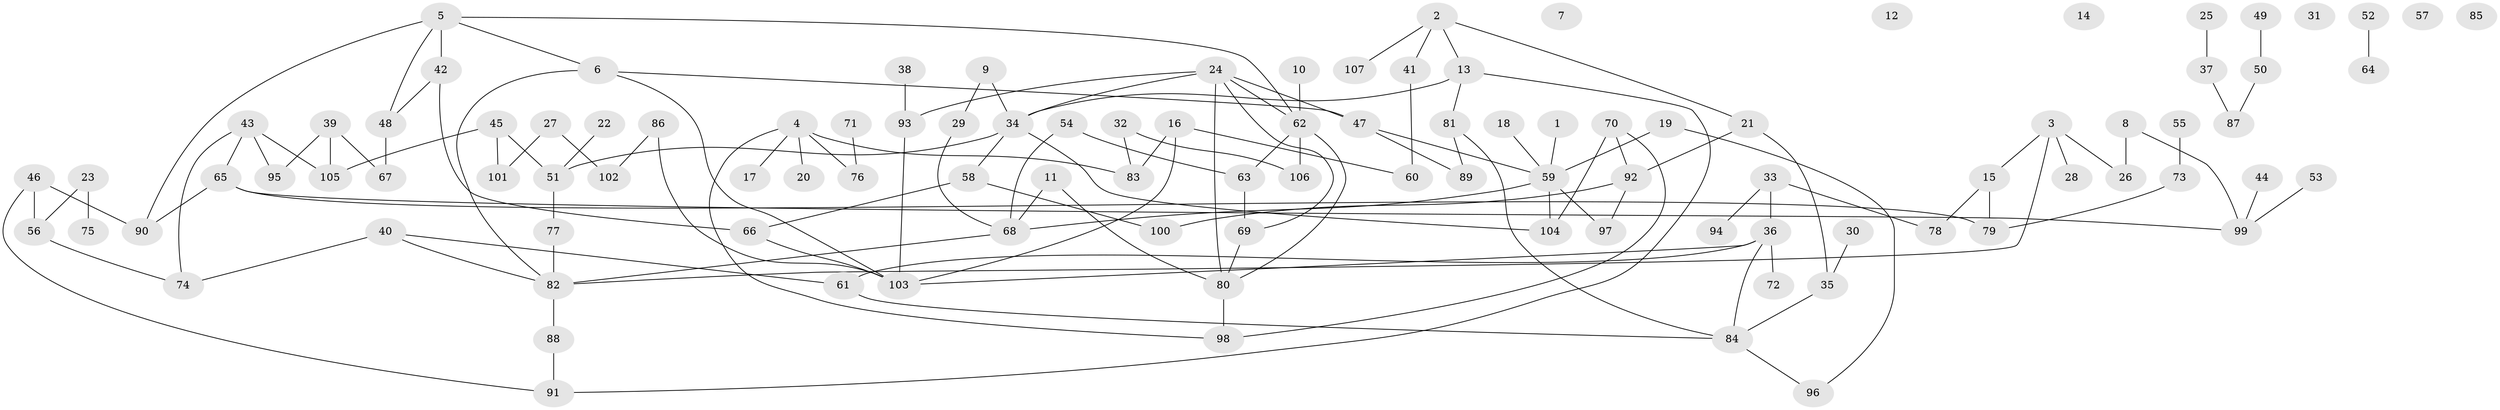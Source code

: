 // Generated by graph-tools (version 1.1) at 2025/25/03/09/25 03:25:18]
// undirected, 107 vertices, 136 edges
graph export_dot {
graph [start="1"]
  node [color=gray90,style=filled];
  1;
  2;
  3;
  4;
  5;
  6;
  7;
  8;
  9;
  10;
  11;
  12;
  13;
  14;
  15;
  16;
  17;
  18;
  19;
  20;
  21;
  22;
  23;
  24;
  25;
  26;
  27;
  28;
  29;
  30;
  31;
  32;
  33;
  34;
  35;
  36;
  37;
  38;
  39;
  40;
  41;
  42;
  43;
  44;
  45;
  46;
  47;
  48;
  49;
  50;
  51;
  52;
  53;
  54;
  55;
  56;
  57;
  58;
  59;
  60;
  61;
  62;
  63;
  64;
  65;
  66;
  67;
  68;
  69;
  70;
  71;
  72;
  73;
  74;
  75;
  76;
  77;
  78;
  79;
  80;
  81;
  82;
  83;
  84;
  85;
  86;
  87;
  88;
  89;
  90;
  91;
  92;
  93;
  94;
  95;
  96;
  97;
  98;
  99;
  100;
  101;
  102;
  103;
  104;
  105;
  106;
  107;
  1 -- 59;
  2 -- 13;
  2 -- 21;
  2 -- 41;
  2 -- 107;
  3 -- 15;
  3 -- 26;
  3 -- 28;
  3 -- 82;
  4 -- 17;
  4 -- 20;
  4 -- 76;
  4 -- 83;
  4 -- 98;
  5 -- 6;
  5 -- 42;
  5 -- 48;
  5 -- 62;
  5 -- 90;
  6 -- 47;
  6 -- 82;
  6 -- 103;
  8 -- 26;
  8 -- 99;
  9 -- 29;
  9 -- 34;
  10 -- 62;
  11 -- 68;
  11 -- 80;
  13 -- 34;
  13 -- 81;
  13 -- 91;
  15 -- 78;
  15 -- 79;
  16 -- 60;
  16 -- 83;
  16 -- 103;
  18 -- 59;
  19 -- 59;
  19 -- 96;
  21 -- 35;
  21 -- 92;
  22 -- 51;
  23 -- 56;
  23 -- 75;
  24 -- 34;
  24 -- 47;
  24 -- 62;
  24 -- 69;
  24 -- 80;
  24 -- 93;
  25 -- 37;
  27 -- 101;
  27 -- 102;
  29 -- 68;
  30 -- 35;
  32 -- 83;
  32 -- 106;
  33 -- 36;
  33 -- 78;
  33 -- 94;
  34 -- 51;
  34 -- 58;
  34 -- 104;
  35 -- 84;
  36 -- 61;
  36 -- 72;
  36 -- 84;
  36 -- 103;
  37 -- 87;
  38 -- 93;
  39 -- 67;
  39 -- 95;
  39 -- 105;
  40 -- 61;
  40 -- 74;
  40 -- 82;
  41 -- 60;
  42 -- 48;
  42 -- 66;
  43 -- 65;
  43 -- 74;
  43 -- 95;
  43 -- 105;
  44 -- 99;
  45 -- 51;
  45 -- 101;
  45 -- 105;
  46 -- 56;
  46 -- 90;
  46 -- 91;
  47 -- 59;
  47 -- 89;
  48 -- 67;
  49 -- 50;
  50 -- 87;
  51 -- 77;
  52 -- 64;
  53 -- 99;
  54 -- 63;
  54 -- 68;
  55 -- 73;
  56 -- 74;
  58 -- 66;
  58 -- 100;
  59 -- 68;
  59 -- 97;
  59 -- 104;
  61 -- 84;
  62 -- 63;
  62 -- 80;
  62 -- 106;
  63 -- 69;
  65 -- 79;
  65 -- 90;
  65 -- 99;
  66 -- 103;
  68 -- 82;
  69 -- 80;
  70 -- 92;
  70 -- 98;
  70 -- 104;
  71 -- 76;
  73 -- 79;
  77 -- 82;
  80 -- 98;
  81 -- 84;
  81 -- 89;
  82 -- 88;
  84 -- 96;
  86 -- 102;
  86 -- 103;
  88 -- 91;
  92 -- 97;
  92 -- 100;
  93 -- 103;
}
